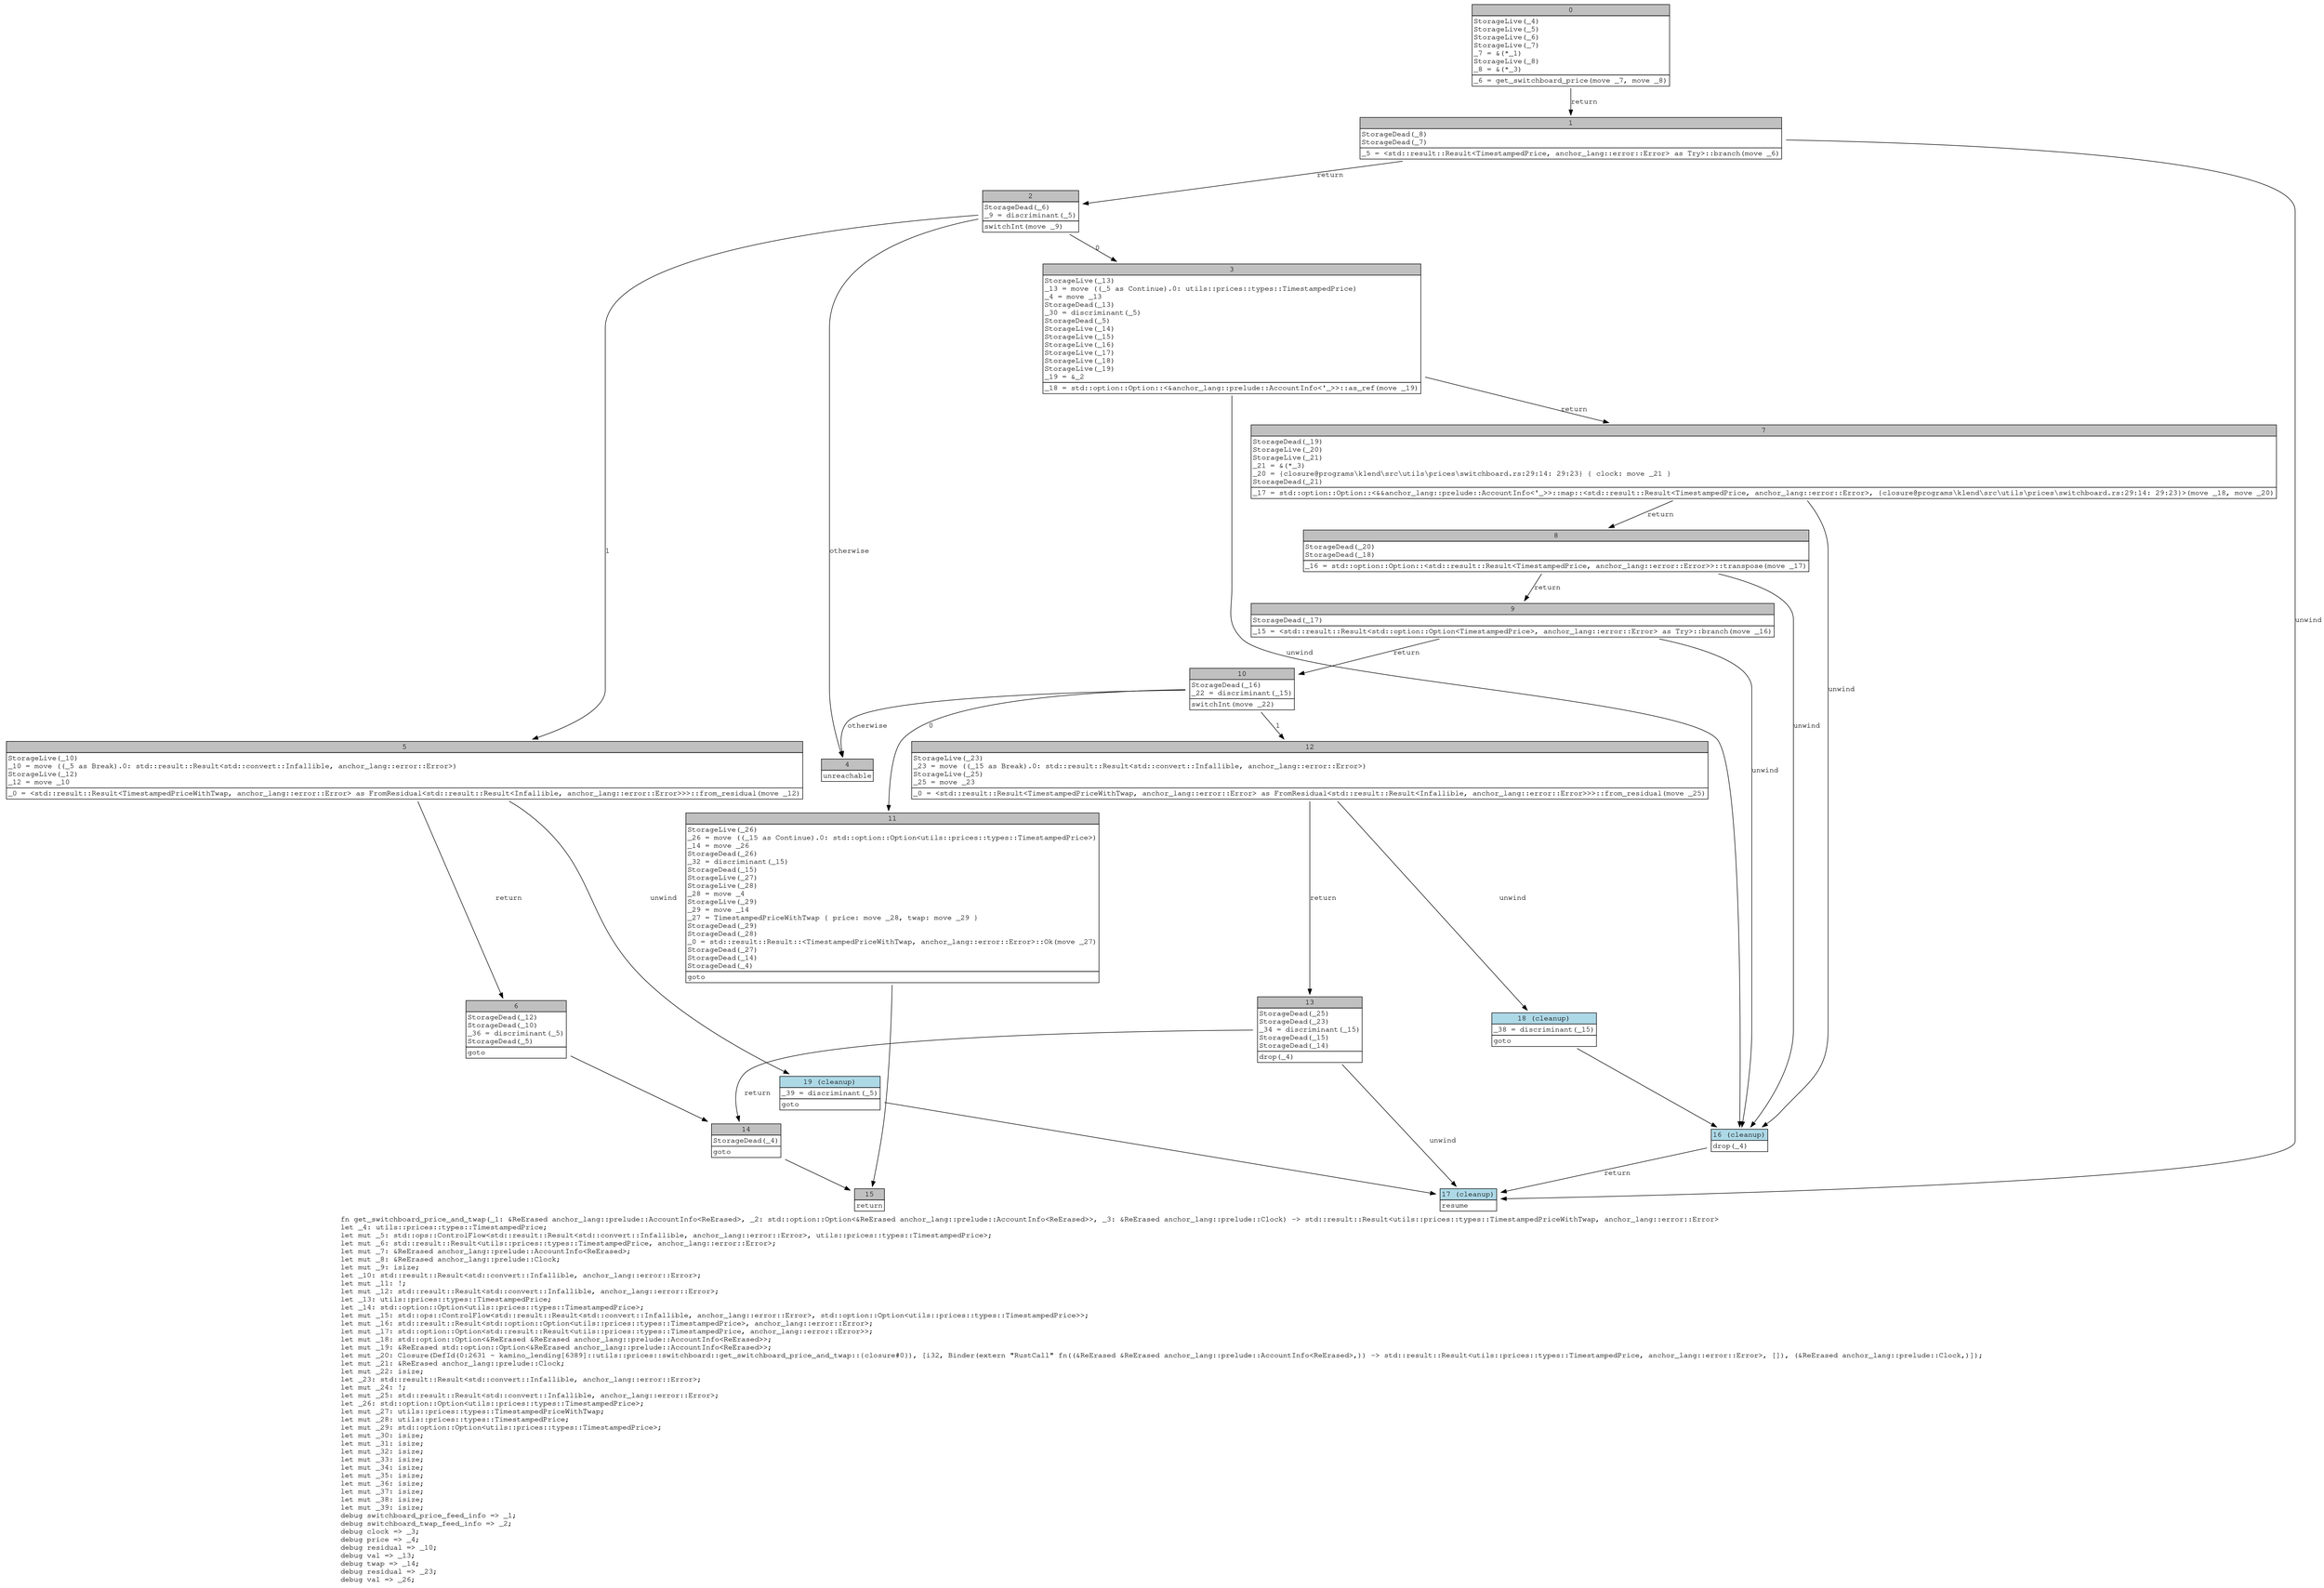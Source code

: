 digraph Mir_0_2630 {
    graph [fontname="Courier, monospace"];
    node [fontname="Courier, monospace"];
    edge [fontname="Courier, monospace"];
    label=<fn get_switchboard_price_and_twap(_1: &amp;ReErased anchor_lang::prelude::AccountInfo&lt;ReErased&gt;, _2: std::option::Option&lt;&amp;ReErased anchor_lang::prelude::AccountInfo&lt;ReErased&gt;&gt;, _3: &amp;ReErased anchor_lang::prelude::Clock) -&gt; std::result::Result&lt;utils::prices::types::TimestampedPriceWithTwap, anchor_lang::error::Error&gt;<br align="left"/>let _4: utils::prices::types::TimestampedPrice;<br align="left"/>let mut _5: std::ops::ControlFlow&lt;std::result::Result&lt;std::convert::Infallible, anchor_lang::error::Error&gt;, utils::prices::types::TimestampedPrice&gt;;<br align="left"/>let mut _6: std::result::Result&lt;utils::prices::types::TimestampedPrice, anchor_lang::error::Error&gt;;<br align="left"/>let mut _7: &amp;ReErased anchor_lang::prelude::AccountInfo&lt;ReErased&gt;;<br align="left"/>let mut _8: &amp;ReErased anchor_lang::prelude::Clock;<br align="left"/>let mut _9: isize;<br align="left"/>let _10: std::result::Result&lt;std::convert::Infallible, anchor_lang::error::Error&gt;;<br align="left"/>let mut _11: !;<br align="left"/>let mut _12: std::result::Result&lt;std::convert::Infallible, anchor_lang::error::Error&gt;;<br align="left"/>let _13: utils::prices::types::TimestampedPrice;<br align="left"/>let _14: std::option::Option&lt;utils::prices::types::TimestampedPrice&gt;;<br align="left"/>let mut _15: std::ops::ControlFlow&lt;std::result::Result&lt;std::convert::Infallible, anchor_lang::error::Error&gt;, std::option::Option&lt;utils::prices::types::TimestampedPrice&gt;&gt;;<br align="left"/>let mut _16: std::result::Result&lt;std::option::Option&lt;utils::prices::types::TimestampedPrice&gt;, anchor_lang::error::Error&gt;;<br align="left"/>let mut _17: std::option::Option&lt;std::result::Result&lt;utils::prices::types::TimestampedPrice, anchor_lang::error::Error&gt;&gt;;<br align="left"/>let mut _18: std::option::Option&lt;&amp;ReErased &amp;ReErased anchor_lang::prelude::AccountInfo&lt;ReErased&gt;&gt;;<br align="left"/>let mut _19: &amp;ReErased std::option::Option&lt;&amp;ReErased anchor_lang::prelude::AccountInfo&lt;ReErased&gt;&gt;;<br align="left"/>let mut _20: Closure(DefId(0:2631 ~ kamino_lending[6389]::utils::prices::switchboard::get_switchboard_price_and_twap::{closure#0}), [i32, Binder(extern &quot;RustCall&quot; fn((&amp;ReErased &amp;ReErased anchor_lang::prelude::AccountInfo&lt;ReErased&gt;,)) -&gt; std::result::Result&lt;utils::prices::types::TimestampedPrice, anchor_lang::error::Error&gt;, []), (&amp;ReErased anchor_lang::prelude::Clock,)]);<br align="left"/>let mut _21: &amp;ReErased anchor_lang::prelude::Clock;<br align="left"/>let mut _22: isize;<br align="left"/>let _23: std::result::Result&lt;std::convert::Infallible, anchor_lang::error::Error&gt;;<br align="left"/>let mut _24: !;<br align="left"/>let mut _25: std::result::Result&lt;std::convert::Infallible, anchor_lang::error::Error&gt;;<br align="left"/>let _26: std::option::Option&lt;utils::prices::types::TimestampedPrice&gt;;<br align="left"/>let mut _27: utils::prices::types::TimestampedPriceWithTwap;<br align="left"/>let mut _28: utils::prices::types::TimestampedPrice;<br align="left"/>let mut _29: std::option::Option&lt;utils::prices::types::TimestampedPrice&gt;;<br align="left"/>let mut _30: isize;<br align="left"/>let mut _31: isize;<br align="left"/>let mut _32: isize;<br align="left"/>let mut _33: isize;<br align="left"/>let mut _34: isize;<br align="left"/>let mut _35: isize;<br align="left"/>let mut _36: isize;<br align="left"/>let mut _37: isize;<br align="left"/>let mut _38: isize;<br align="left"/>let mut _39: isize;<br align="left"/>debug switchboard_price_feed_info =&gt; _1;<br align="left"/>debug switchboard_twap_feed_info =&gt; _2;<br align="left"/>debug clock =&gt; _3;<br align="left"/>debug price =&gt; _4;<br align="left"/>debug residual =&gt; _10;<br align="left"/>debug val =&gt; _13;<br align="left"/>debug twap =&gt; _14;<br align="left"/>debug residual =&gt; _23;<br align="left"/>debug val =&gt; _26;<br align="left"/>>;
    bb0__0_2630 [shape="none", label=<<table border="0" cellborder="1" cellspacing="0"><tr><td bgcolor="gray" align="center" colspan="1">0</td></tr><tr><td align="left" balign="left">StorageLive(_4)<br/>StorageLive(_5)<br/>StorageLive(_6)<br/>StorageLive(_7)<br/>_7 = &amp;(*_1)<br/>StorageLive(_8)<br/>_8 = &amp;(*_3)<br/></td></tr><tr><td align="left">_6 = get_switchboard_price(move _7, move _8)</td></tr></table>>];
    bb1__0_2630 [shape="none", label=<<table border="0" cellborder="1" cellspacing="0"><tr><td bgcolor="gray" align="center" colspan="1">1</td></tr><tr><td align="left" balign="left">StorageDead(_8)<br/>StorageDead(_7)<br/></td></tr><tr><td align="left">_5 = &lt;std::result::Result&lt;TimestampedPrice, anchor_lang::error::Error&gt; as Try&gt;::branch(move _6)</td></tr></table>>];
    bb2__0_2630 [shape="none", label=<<table border="0" cellborder="1" cellspacing="0"><tr><td bgcolor="gray" align="center" colspan="1">2</td></tr><tr><td align="left" balign="left">StorageDead(_6)<br/>_9 = discriminant(_5)<br/></td></tr><tr><td align="left">switchInt(move _9)</td></tr></table>>];
    bb3__0_2630 [shape="none", label=<<table border="0" cellborder="1" cellspacing="0"><tr><td bgcolor="gray" align="center" colspan="1">3</td></tr><tr><td align="left" balign="left">StorageLive(_13)<br/>_13 = move ((_5 as Continue).0: utils::prices::types::TimestampedPrice)<br/>_4 = move _13<br/>StorageDead(_13)<br/>_30 = discriminant(_5)<br/>StorageDead(_5)<br/>StorageLive(_14)<br/>StorageLive(_15)<br/>StorageLive(_16)<br/>StorageLive(_17)<br/>StorageLive(_18)<br/>StorageLive(_19)<br/>_19 = &amp;_2<br/></td></tr><tr><td align="left">_18 = std::option::Option::&lt;&amp;anchor_lang::prelude::AccountInfo&lt;'_&gt;&gt;::as_ref(move _19)</td></tr></table>>];
    bb4__0_2630 [shape="none", label=<<table border="0" cellborder="1" cellspacing="0"><tr><td bgcolor="gray" align="center" colspan="1">4</td></tr><tr><td align="left">unreachable</td></tr></table>>];
    bb5__0_2630 [shape="none", label=<<table border="0" cellborder="1" cellspacing="0"><tr><td bgcolor="gray" align="center" colspan="1">5</td></tr><tr><td align="left" balign="left">StorageLive(_10)<br/>_10 = move ((_5 as Break).0: std::result::Result&lt;std::convert::Infallible, anchor_lang::error::Error&gt;)<br/>StorageLive(_12)<br/>_12 = move _10<br/></td></tr><tr><td align="left">_0 = &lt;std::result::Result&lt;TimestampedPriceWithTwap, anchor_lang::error::Error&gt; as FromResidual&lt;std::result::Result&lt;Infallible, anchor_lang::error::Error&gt;&gt;&gt;::from_residual(move _12)</td></tr></table>>];
    bb6__0_2630 [shape="none", label=<<table border="0" cellborder="1" cellspacing="0"><tr><td bgcolor="gray" align="center" colspan="1">6</td></tr><tr><td align="left" balign="left">StorageDead(_12)<br/>StorageDead(_10)<br/>_36 = discriminant(_5)<br/>StorageDead(_5)<br/></td></tr><tr><td align="left">goto</td></tr></table>>];
    bb7__0_2630 [shape="none", label=<<table border="0" cellborder="1" cellspacing="0"><tr><td bgcolor="gray" align="center" colspan="1">7</td></tr><tr><td align="left" balign="left">StorageDead(_19)<br/>StorageLive(_20)<br/>StorageLive(_21)<br/>_21 = &amp;(*_3)<br/>_20 = {closure@programs\klend\src\utils\prices\switchboard.rs:29:14: 29:23} { clock: move _21 }<br/>StorageDead(_21)<br/></td></tr><tr><td align="left">_17 = std::option::Option::&lt;&amp;&amp;anchor_lang::prelude::AccountInfo&lt;'_&gt;&gt;::map::&lt;std::result::Result&lt;TimestampedPrice, anchor_lang::error::Error&gt;, {closure@programs\klend\src\utils\prices\switchboard.rs:29:14: 29:23}&gt;(move _18, move _20)</td></tr></table>>];
    bb8__0_2630 [shape="none", label=<<table border="0" cellborder="1" cellspacing="0"><tr><td bgcolor="gray" align="center" colspan="1">8</td></tr><tr><td align="left" balign="left">StorageDead(_20)<br/>StorageDead(_18)<br/></td></tr><tr><td align="left">_16 = std::option::Option::&lt;std::result::Result&lt;TimestampedPrice, anchor_lang::error::Error&gt;&gt;::transpose(move _17)</td></tr></table>>];
    bb9__0_2630 [shape="none", label=<<table border="0" cellborder="1" cellspacing="0"><tr><td bgcolor="gray" align="center" colspan="1">9</td></tr><tr><td align="left" balign="left">StorageDead(_17)<br/></td></tr><tr><td align="left">_15 = &lt;std::result::Result&lt;std::option::Option&lt;TimestampedPrice&gt;, anchor_lang::error::Error&gt; as Try&gt;::branch(move _16)</td></tr></table>>];
    bb10__0_2630 [shape="none", label=<<table border="0" cellborder="1" cellspacing="0"><tr><td bgcolor="gray" align="center" colspan="1">10</td></tr><tr><td align="left" balign="left">StorageDead(_16)<br/>_22 = discriminant(_15)<br/></td></tr><tr><td align="left">switchInt(move _22)</td></tr></table>>];
    bb11__0_2630 [shape="none", label=<<table border="0" cellborder="1" cellspacing="0"><tr><td bgcolor="gray" align="center" colspan="1">11</td></tr><tr><td align="left" balign="left">StorageLive(_26)<br/>_26 = move ((_15 as Continue).0: std::option::Option&lt;utils::prices::types::TimestampedPrice&gt;)<br/>_14 = move _26<br/>StorageDead(_26)<br/>_32 = discriminant(_15)<br/>StorageDead(_15)<br/>StorageLive(_27)<br/>StorageLive(_28)<br/>_28 = move _4<br/>StorageLive(_29)<br/>_29 = move _14<br/>_27 = TimestampedPriceWithTwap { price: move _28, twap: move _29 }<br/>StorageDead(_29)<br/>StorageDead(_28)<br/>_0 = std::result::Result::&lt;TimestampedPriceWithTwap, anchor_lang::error::Error&gt;::Ok(move _27)<br/>StorageDead(_27)<br/>StorageDead(_14)<br/>StorageDead(_4)<br/></td></tr><tr><td align="left">goto</td></tr></table>>];
    bb12__0_2630 [shape="none", label=<<table border="0" cellborder="1" cellspacing="0"><tr><td bgcolor="gray" align="center" colspan="1">12</td></tr><tr><td align="left" balign="left">StorageLive(_23)<br/>_23 = move ((_15 as Break).0: std::result::Result&lt;std::convert::Infallible, anchor_lang::error::Error&gt;)<br/>StorageLive(_25)<br/>_25 = move _23<br/></td></tr><tr><td align="left">_0 = &lt;std::result::Result&lt;TimestampedPriceWithTwap, anchor_lang::error::Error&gt; as FromResidual&lt;std::result::Result&lt;Infallible, anchor_lang::error::Error&gt;&gt;&gt;::from_residual(move _25)</td></tr></table>>];
    bb13__0_2630 [shape="none", label=<<table border="0" cellborder="1" cellspacing="0"><tr><td bgcolor="gray" align="center" colspan="1">13</td></tr><tr><td align="left" balign="left">StorageDead(_25)<br/>StorageDead(_23)<br/>_34 = discriminant(_15)<br/>StorageDead(_15)<br/>StorageDead(_14)<br/></td></tr><tr><td align="left">drop(_4)</td></tr></table>>];
    bb14__0_2630 [shape="none", label=<<table border="0" cellborder="1" cellspacing="0"><tr><td bgcolor="gray" align="center" colspan="1">14</td></tr><tr><td align="left" balign="left">StorageDead(_4)<br/></td></tr><tr><td align="left">goto</td></tr></table>>];
    bb15__0_2630 [shape="none", label=<<table border="0" cellborder="1" cellspacing="0"><tr><td bgcolor="gray" align="center" colspan="1">15</td></tr><tr><td align="left">return</td></tr></table>>];
    bb16__0_2630 [shape="none", label=<<table border="0" cellborder="1" cellspacing="0"><tr><td bgcolor="lightblue" align="center" colspan="1">16 (cleanup)</td></tr><tr><td align="left">drop(_4)</td></tr></table>>];
    bb17__0_2630 [shape="none", label=<<table border="0" cellborder="1" cellspacing="0"><tr><td bgcolor="lightblue" align="center" colspan="1">17 (cleanup)</td></tr><tr><td align="left">resume</td></tr></table>>];
    bb18__0_2630 [shape="none", label=<<table border="0" cellborder="1" cellspacing="0"><tr><td bgcolor="lightblue" align="center" colspan="1">18 (cleanup)</td></tr><tr><td align="left" balign="left">_38 = discriminant(_15)<br/></td></tr><tr><td align="left">goto</td></tr></table>>];
    bb19__0_2630 [shape="none", label=<<table border="0" cellborder="1" cellspacing="0"><tr><td bgcolor="lightblue" align="center" colspan="1">19 (cleanup)</td></tr><tr><td align="left" balign="left">_39 = discriminant(_5)<br/></td></tr><tr><td align="left">goto</td></tr></table>>];
    bb0__0_2630 -> bb1__0_2630 [label="return"];
    bb1__0_2630 -> bb2__0_2630 [label="return"];
    bb1__0_2630 -> bb17__0_2630 [label="unwind"];
    bb2__0_2630 -> bb3__0_2630 [label="0"];
    bb2__0_2630 -> bb5__0_2630 [label="1"];
    bb2__0_2630 -> bb4__0_2630 [label="otherwise"];
    bb3__0_2630 -> bb7__0_2630 [label="return"];
    bb3__0_2630 -> bb16__0_2630 [label="unwind"];
    bb5__0_2630 -> bb6__0_2630 [label="return"];
    bb5__0_2630 -> bb19__0_2630 [label="unwind"];
    bb6__0_2630 -> bb14__0_2630 [label=""];
    bb7__0_2630 -> bb8__0_2630 [label="return"];
    bb7__0_2630 -> bb16__0_2630 [label="unwind"];
    bb8__0_2630 -> bb9__0_2630 [label="return"];
    bb8__0_2630 -> bb16__0_2630 [label="unwind"];
    bb9__0_2630 -> bb10__0_2630 [label="return"];
    bb9__0_2630 -> bb16__0_2630 [label="unwind"];
    bb10__0_2630 -> bb11__0_2630 [label="0"];
    bb10__0_2630 -> bb12__0_2630 [label="1"];
    bb10__0_2630 -> bb4__0_2630 [label="otherwise"];
    bb11__0_2630 -> bb15__0_2630 [label=""];
    bb12__0_2630 -> bb13__0_2630 [label="return"];
    bb12__0_2630 -> bb18__0_2630 [label="unwind"];
    bb13__0_2630 -> bb14__0_2630 [label="return"];
    bb13__0_2630 -> bb17__0_2630 [label="unwind"];
    bb14__0_2630 -> bb15__0_2630 [label=""];
    bb16__0_2630 -> bb17__0_2630 [label="return"];
    bb18__0_2630 -> bb16__0_2630 [label=""];
    bb19__0_2630 -> bb17__0_2630 [label=""];
}
